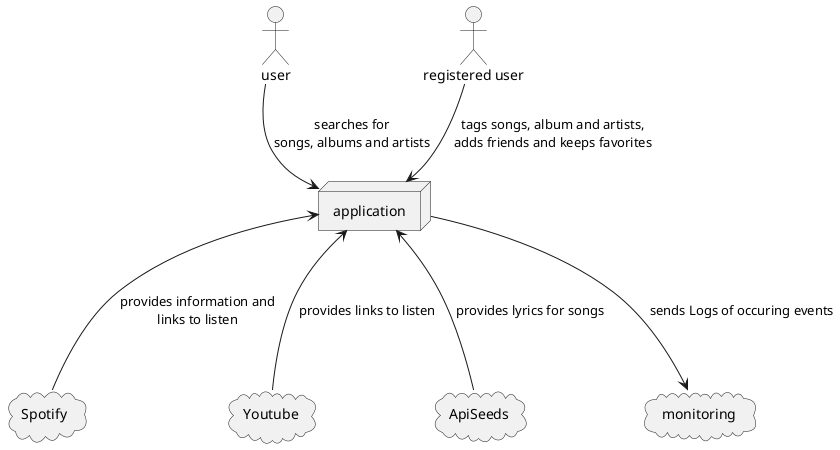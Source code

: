 @startuml context
top to bottom direction

actor user
actor :registered user: as reg

node application as app

user --> app: searches for\nsongs, albums and artists
reg --> app: tags songs, album and artists,\nadds friends and keeps favorites

cloud Spotify as spotify
cloud Youtube as youtube
cloud ApiSeeds as apiseeds
cloud monitoring as monitoring

spotify --up-> app: provides information and\nlinks to listen
youtube --up-> app: provides links to listen
apiseeds --up-> app: provides lyrics for songs
app --down-> monitoring: sends Logs of occuring events
@enduml
